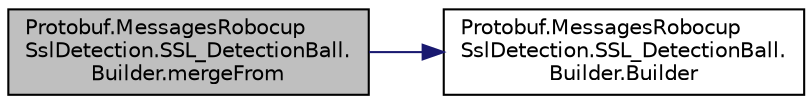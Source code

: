 digraph "Protobuf.MessagesRobocupSslDetection.SSL_DetectionBall.Builder.mergeFrom"
{
 // INTERACTIVE_SVG=YES
  edge [fontname="Helvetica",fontsize="10",labelfontname="Helvetica",labelfontsize="10"];
  node [fontname="Helvetica",fontsize="10",shape=record];
  rankdir="LR";
  Node1 [label="Protobuf.MessagesRobocup\lSslDetection.SSL_DetectionBall.\lBuilder.mergeFrom",height=0.2,width=0.4,color="black", fillcolor="grey75", style="filled", fontcolor="black"];
  Node1 -> Node2 [color="midnightblue",fontsize="10",style="solid",fontname="Helvetica"];
  Node2 [label="Protobuf.MessagesRobocup\lSslDetection.SSL_DetectionBall.\lBuilder.Builder",height=0.2,width=0.4,color="black", fillcolor="white", style="filled",URL="$d4/d55/class_protobuf_1_1_messages_robocup_ssl_detection_1_1_s_s_l___detection_ball_1_1_builder.html#a205b40978af6a51cd59bd384101f9dd6"];
}
